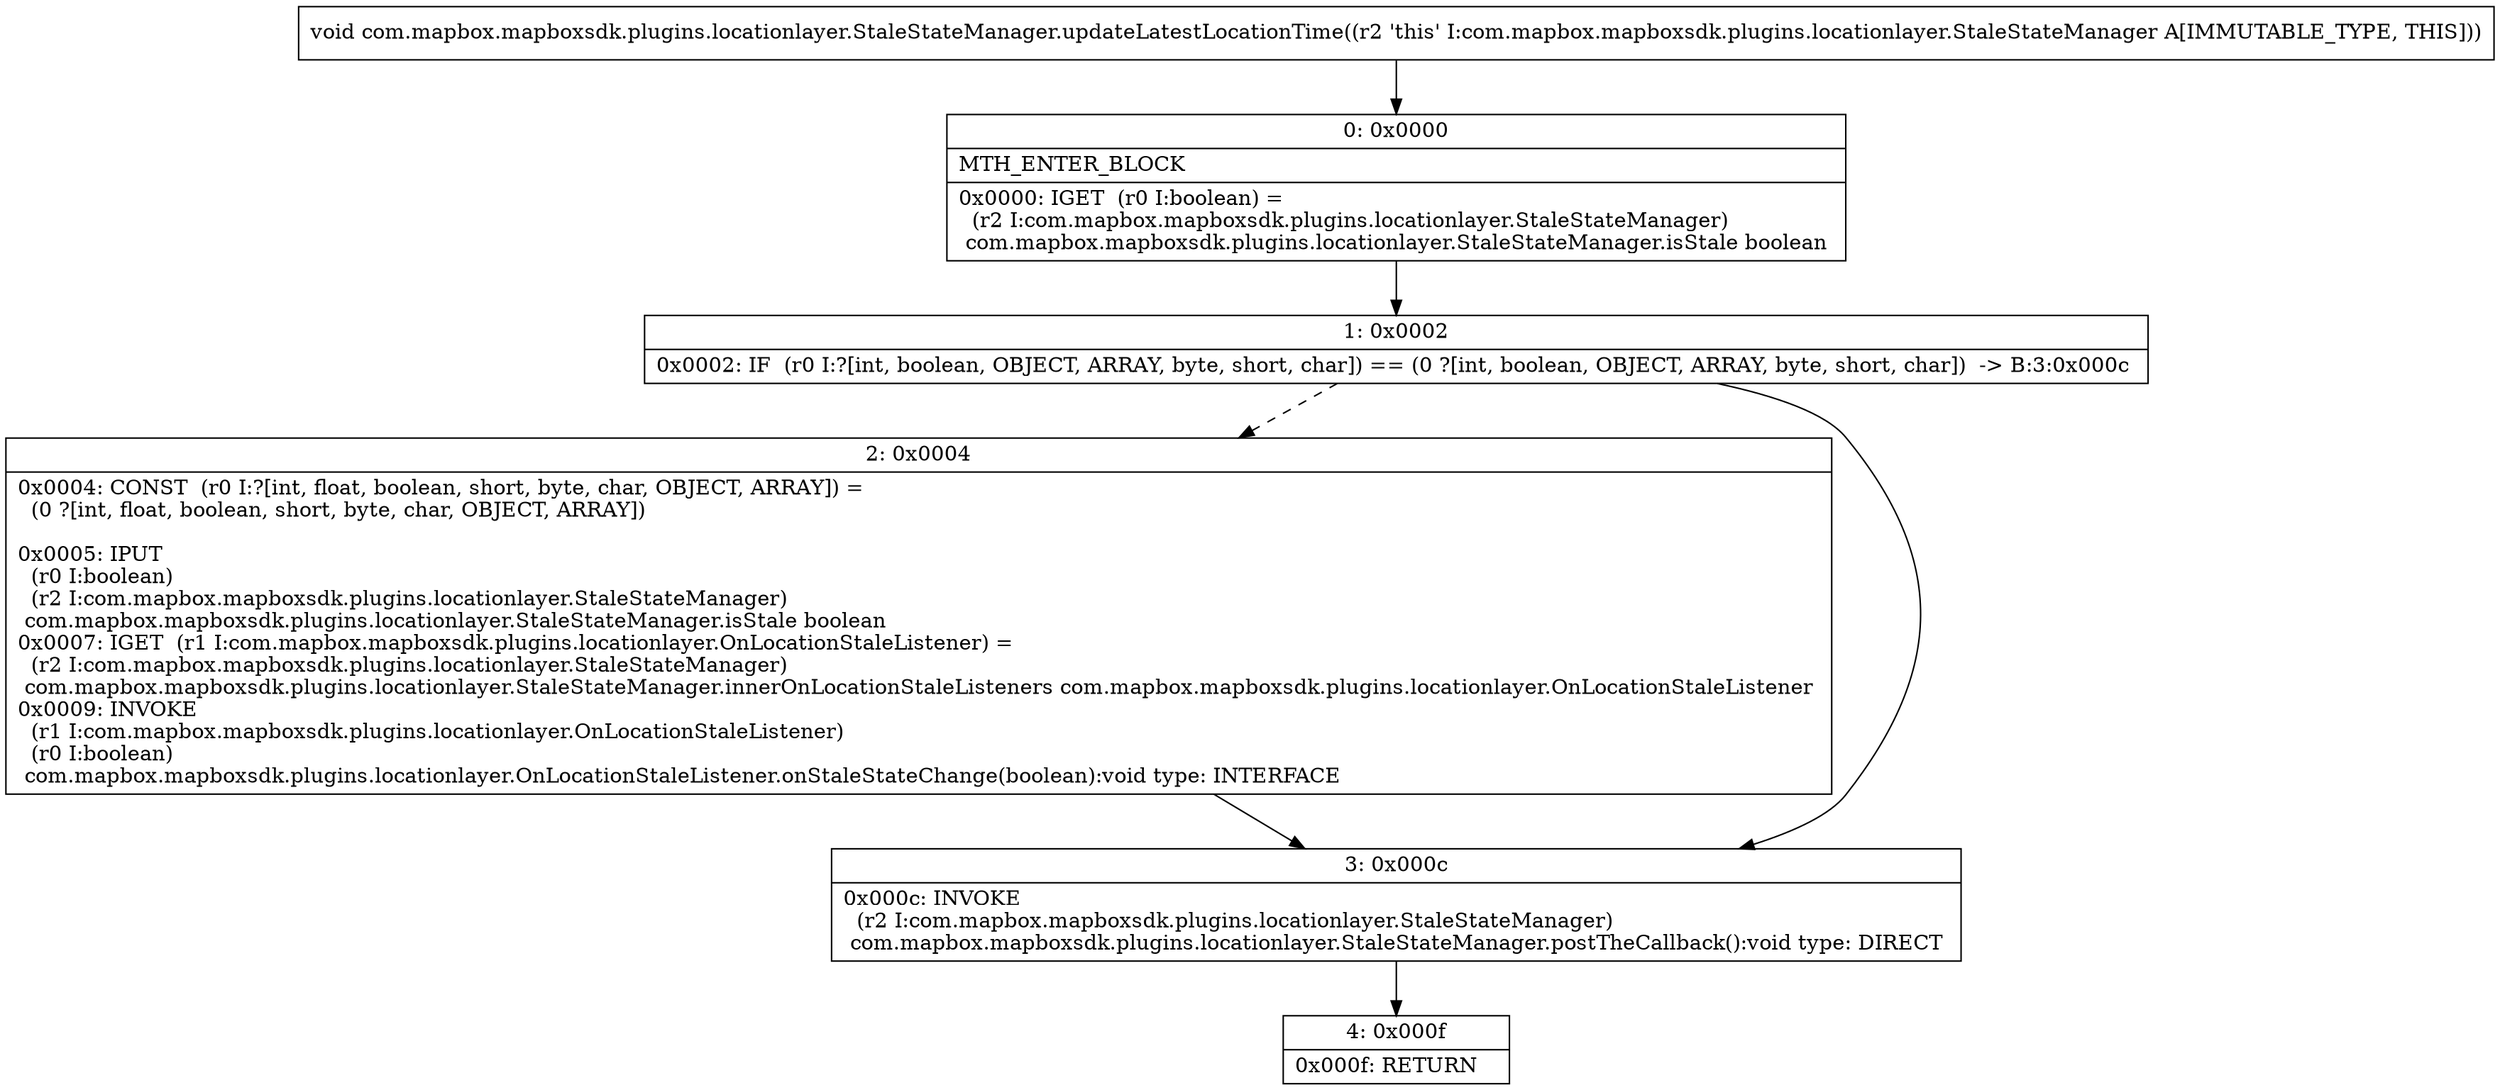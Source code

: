 digraph "CFG forcom.mapbox.mapboxsdk.plugins.locationlayer.StaleStateManager.updateLatestLocationTime()V" {
Node_0 [shape=record,label="{0\:\ 0x0000|MTH_ENTER_BLOCK\l|0x0000: IGET  (r0 I:boolean) = \l  (r2 I:com.mapbox.mapboxsdk.plugins.locationlayer.StaleStateManager)\l com.mapbox.mapboxsdk.plugins.locationlayer.StaleStateManager.isStale boolean \l}"];
Node_1 [shape=record,label="{1\:\ 0x0002|0x0002: IF  (r0 I:?[int, boolean, OBJECT, ARRAY, byte, short, char]) == (0 ?[int, boolean, OBJECT, ARRAY, byte, short, char])  \-\> B:3:0x000c \l}"];
Node_2 [shape=record,label="{2\:\ 0x0004|0x0004: CONST  (r0 I:?[int, float, boolean, short, byte, char, OBJECT, ARRAY]) = \l  (0 ?[int, float, boolean, short, byte, char, OBJECT, ARRAY])\l \l0x0005: IPUT  \l  (r0 I:boolean)\l  (r2 I:com.mapbox.mapboxsdk.plugins.locationlayer.StaleStateManager)\l com.mapbox.mapboxsdk.plugins.locationlayer.StaleStateManager.isStale boolean \l0x0007: IGET  (r1 I:com.mapbox.mapboxsdk.plugins.locationlayer.OnLocationStaleListener) = \l  (r2 I:com.mapbox.mapboxsdk.plugins.locationlayer.StaleStateManager)\l com.mapbox.mapboxsdk.plugins.locationlayer.StaleStateManager.innerOnLocationStaleListeners com.mapbox.mapboxsdk.plugins.locationlayer.OnLocationStaleListener \l0x0009: INVOKE  \l  (r1 I:com.mapbox.mapboxsdk.plugins.locationlayer.OnLocationStaleListener)\l  (r0 I:boolean)\l com.mapbox.mapboxsdk.plugins.locationlayer.OnLocationStaleListener.onStaleStateChange(boolean):void type: INTERFACE \l}"];
Node_3 [shape=record,label="{3\:\ 0x000c|0x000c: INVOKE  \l  (r2 I:com.mapbox.mapboxsdk.plugins.locationlayer.StaleStateManager)\l com.mapbox.mapboxsdk.plugins.locationlayer.StaleStateManager.postTheCallback():void type: DIRECT \l}"];
Node_4 [shape=record,label="{4\:\ 0x000f|0x000f: RETURN   \l}"];
MethodNode[shape=record,label="{void com.mapbox.mapboxsdk.plugins.locationlayer.StaleStateManager.updateLatestLocationTime((r2 'this' I:com.mapbox.mapboxsdk.plugins.locationlayer.StaleStateManager A[IMMUTABLE_TYPE, THIS])) }"];
MethodNode -> Node_0;
Node_0 -> Node_1;
Node_1 -> Node_2[style=dashed];
Node_1 -> Node_3;
Node_2 -> Node_3;
Node_3 -> Node_4;
}

